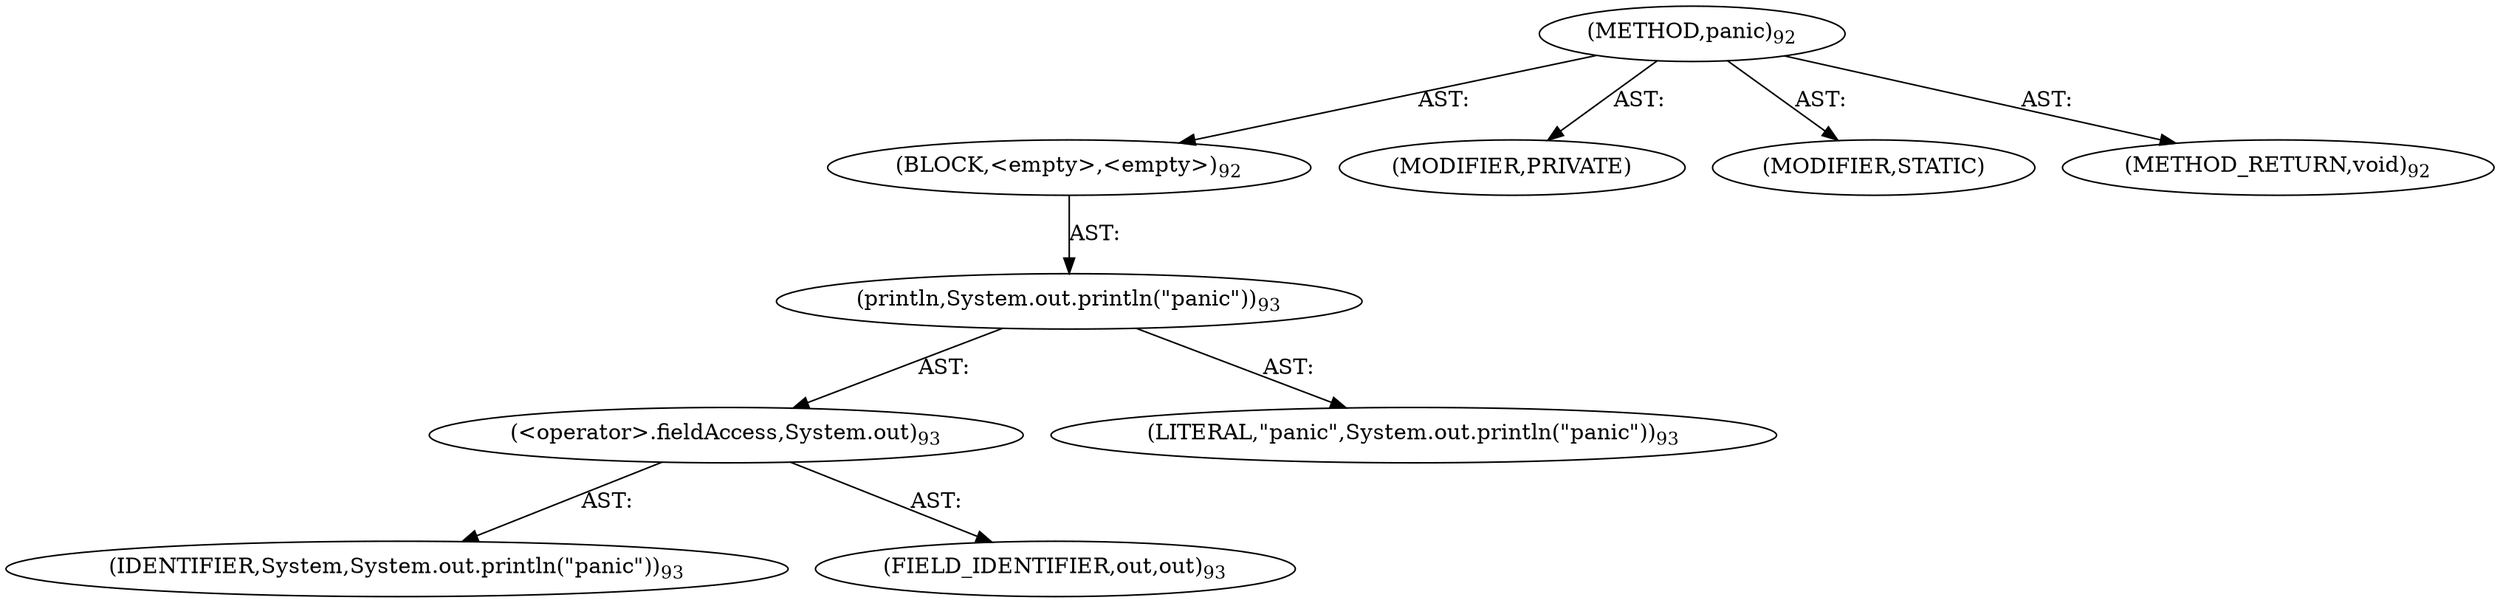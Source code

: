 digraph "panic" {  
"111669149696" [label = <(METHOD,panic)<SUB>92</SUB>> ]
"25769803776" [label = <(BLOCK,&lt;empty&gt;,&lt;empty&gt;)<SUB>92</SUB>> ]
"30064771073" [label = <(println,System.out.println(&quot;panic&quot;))<SUB>93</SUB>> ]
"30064771074" [label = <(&lt;operator&gt;.fieldAccess,System.out)<SUB>93</SUB>> ]
"68719476808" [label = <(IDENTIFIER,System,System.out.println(&quot;panic&quot;))<SUB>93</SUB>> ]
"55834574848" [label = <(FIELD_IDENTIFIER,out,out)<SUB>93</SUB>> ]
"90194313217" [label = <(LITERAL,&quot;panic&quot;,System.out.println(&quot;panic&quot;))<SUB>93</SUB>> ]
"133143986190" [label = <(MODIFIER,PRIVATE)> ]
"133143986191" [label = <(MODIFIER,STATIC)> ]
"128849018880" [label = <(METHOD_RETURN,void)<SUB>92</SUB>> ]
  "111669149696" -> "25769803776"  [ label = "AST: "] 
  "111669149696" -> "133143986190"  [ label = "AST: "] 
  "111669149696" -> "133143986191"  [ label = "AST: "] 
  "111669149696" -> "128849018880"  [ label = "AST: "] 
  "25769803776" -> "30064771073"  [ label = "AST: "] 
  "30064771073" -> "30064771074"  [ label = "AST: "] 
  "30064771073" -> "90194313217"  [ label = "AST: "] 
  "30064771074" -> "68719476808"  [ label = "AST: "] 
  "30064771074" -> "55834574848"  [ label = "AST: "] 
}
